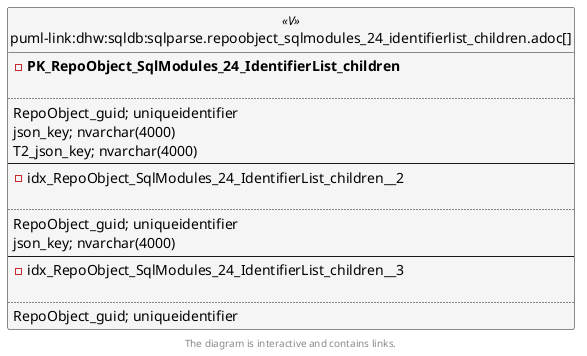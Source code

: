 @startuml
left to right direction
'top to bottom direction
hide circle
'avoide "." issues:
set namespaceSeparator none


skinparam class {
  BackgroundColor White
  BackgroundColor<<FN>> Yellow
  BackgroundColor<<FS>> Yellow
  BackgroundColor<<FT>> LightGray
  BackgroundColor<<IF>> Yellow
  BackgroundColor<<IS>> Yellow
  BackgroundColor<<P>> Aqua
  BackgroundColor<<PC>> Aqua
  BackgroundColor<<SN>> Yellow
  BackgroundColor<<SO>> SlateBlue
  BackgroundColor<<TF>> LightGray
  BackgroundColor<<TR>> Tomato
  BackgroundColor<<U>> White
  BackgroundColor<<V>> WhiteSmoke
  BackgroundColor<<X>> Aqua
  BackgroundColor<<external>> AliceBlue
}


entity "puml-link:dhw:sqldb:sqlparse.repoobject_sqlmodules_24_identifierlist_children.adoc[]" as sqlparse.RepoObject_SqlModules_24_IdentifierList_children << V >> {
- **PK_RepoObject_SqlModules_24_IdentifierList_children**

..
RepoObject_guid; uniqueidentifier
json_key; nvarchar(4000)
T2_json_key; nvarchar(4000)
--
- idx_RepoObject_SqlModules_24_IdentifierList_children__2

..
RepoObject_guid; uniqueidentifier
json_key; nvarchar(4000)
--
- idx_RepoObject_SqlModules_24_IdentifierList_children__3

..
RepoObject_guid; uniqueidentifier
}

footer The diagram is interactive and contains links.
@enduml

